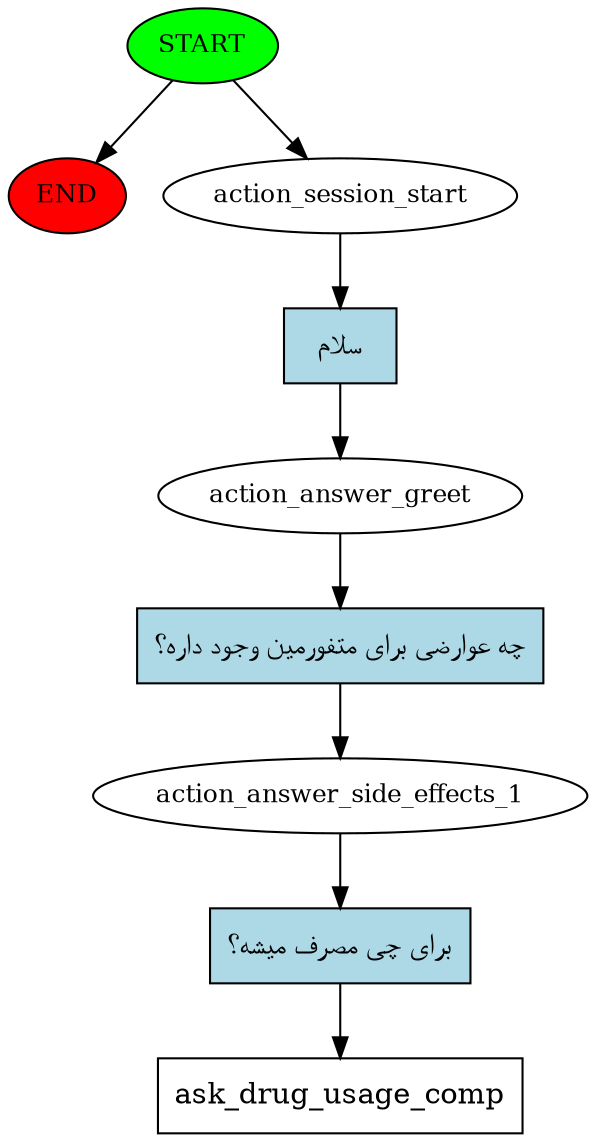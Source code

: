 digraph  {
0 [class="start active", fillcolor=green, fontsize=12, label=START, style=filled];
"-1" [class=end, fillcolor=red, fontsize=12, label=END, style=filled];
1 [class=active, fontsize=12, label=action_session_start];
2 [class=active, fontsize=12, label=action_answer_greet];
3 [class=active, fontsize=12, label=action_answer_side_effects_1];
4 [class="intent dashed active", label=ask_drug_usage_comp, shape=rect];
5 [class="intent active", fillcolor=lightblue, label="سلام", shape=rect, style=filled];
6 [class="intent active", fillcolor=lightblue, label="چه عوارضی برای متفورمین وجود داره؟", shape=rect, style=filled];
7 [class="intent active", fillcolor=lightblue, label="برای چی مصرف میشه؟", shape=rect, style=filled];
0 -> "-1"  [class="", key=NONE, label=""];
0 -> 1  [class=active, key=NONE, label=""];
1 -> 5  [class=active, key=0];
2 -> 6  [class=active, key=0];
3 -> 7  [class=active, key=0];
5 -> 2  [class=active, key=0];
6 -> 3  [class=active, key=0];
7 -> 4  [class=active, key=0];
}
